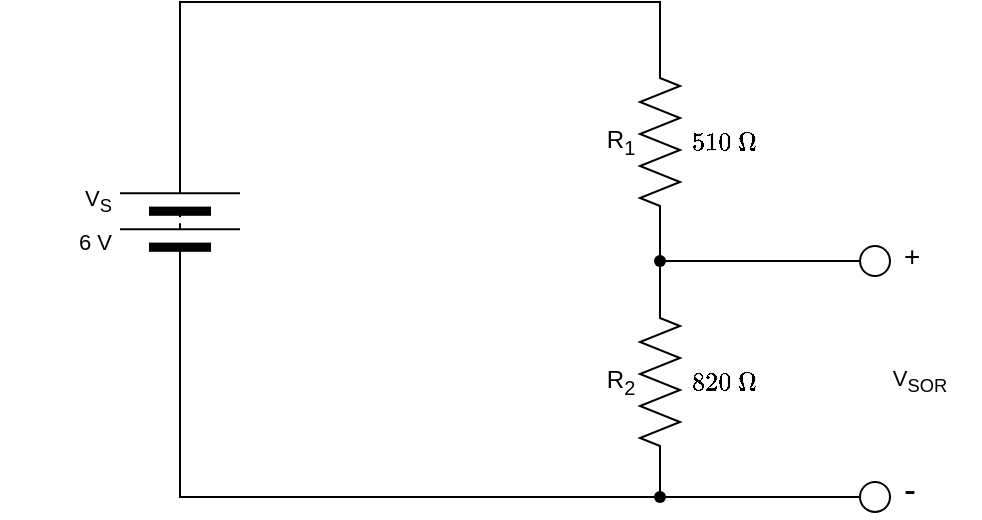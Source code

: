 <mxfile version="28.2.5">
  <diagram name="Page-1" id="FtqPRwKNyyrF7hTK9cLB">
    <mxGraphModel dx="648" dy="364" grid="1" gridSize="10" guides="1" tooltips="1" connect="1" arrows="1" fold="1" page="1" pageScale="1" pageWidth="827" pageHeight="1169" math="1" shadow="0">
      <root>
        <mxCell id="0" />
        <mxCell id="1" parent="0" />
        <mxCell id="8TD7Sc-Al0YVAq8Xacdx-14" value="$$510\ \Omega$$" style="text;align=left;verticalAlign=middle;rounded=0;fontFamily=Helvetica;fontSize=11;fontColor=default;labelBackgroundColor=default;convertToSvg=0;html=1;" parent="1" vertex="1">
          <mxGeometry x="414" y="100" width="60" height="20" as="geometry" />
        </mxCell>
        <mxCell id="8TD7Sc-Al0YVAq8Xacdx-13" value="$$820\ \Omega$$" style="text;align=left;verticalAlign=middle;rounded=0;fontFamily=Helvetica;fontSize=11;fontColor=default;labelBackgroundColor=default;convertToSvg=0;html=1;" parent="1" vertex="1">
          <mxGeometry x="414" y="220" width="60" height="20" as="geometry" />
        </mxCell>
        <mxCell id="0l5WWvCzSNFHq4BfdhfD-18" value="" style="edgeStyle=orthogonalEdgeStyle;shape=connector;rounded=0;orthogonalLoop=1;jettySize=auto;html=1;strokeColor=default;align=center;verticalAlign=middle;fontFamily=Helvetica;fontSize=11;fontColor=default;labelBackgroundColor=default;endArrow=none;endFill=0;" parent="1" source="8TD7Sc-Al0YVAq8Xacdx-1" target="0l5WWvCzSNFHq4BfdhfD-17" edge="1">
          <mxGeometry relative="1" as="geometry">
            <Array as="points">
              <mxPoint x="160" y="288" />
            </Array>
          </mxGeometry>
        </mxCell>
        <mxCell id="8TD7Sc-Al0YVAq8Xacdx-1" value="" style="pointerEvents=1;verticalLabelPosition=middle;shadow=0;dashed=0;align=center;html=1;verticalAlign=top;shape=mxgraph.electrical.miscellaneous.batteryStack;rotation=-90;horizontal=1;textDirection=vertical-lr;labelPosition=center;spacingRight=0;spacing=0;spacingTop=-3;spacingLeft=30;convertToSvg=1;" parent="1" vertex="1">
          <mxGeometry x="130" y="120" width="60" height="60" as="geometry" />
        </mxCell>
        <mxCell id="0l5WWvCzSNFHq4BfdhfD-37" style="edgeStyle=orthogonalEdgeStyle;shape=connector;rounded=0;orthogonalLoop=1;jettySize=auto;html=1;exitX=1;exitY=0.5;exitDx=0;exitDy=0;exitPerimeter=0;strokeColor=default;align=center;verticalAlign=middle;fontFamily=Helvetica;fontSize=11;fontColor=default;labelBackgroundColor=default;endArrow=none;endFill=0;" parent="1" source="8TD7Sc-Al0YVAq8Xacdx-2" target="0l5WWvCzSNFHq4BfdhfD-34" edge="1">
          <mxGeometry relative="1" as="geometry" />
        </mxCell>
        <mxCell id="8TD7Sc-Al0YVAq8Xacdx-2" value="R&lt;sub&gt;1&lt;/sub&gt;" style="pointerEvents=1;verticalLabelPosition=top;shadow=0;dashed=0;align=center;html=1;verticalAlign=middle;shape=mxgraph.electrical.resistors.resistor_2;labelPosition=center;convertToSvg=1;rotation=90;horizontal=0;textDirection=ltr;spacing=0;" parent="1" vertex="1">
          <mxGeometry x="350" y="100" width="100" height="20" as="geometry" />
        </mxCell>
        <mxCell id="0l5WWvCzSNFHq4BfdhfD-35" style="edgeStyle=orthogonalEdgeStyle;shape=connector;rounded=0;orthogonalLoop=1;jettySize=auto;html=1;exitX=0;exitY=0.5;exitDx=0;exitDy=0;exitPerimeter=0;strokeColor=default;align=center;verticalAlign=middle;fontFamily=Helvetica;fontSize=11;fontColor=default;labelBackgroundColor=default;endArrow=none;endFill=0;" parent="1" source="8TD7Sc-Al0YVAq8Xacdx-3" target="0l5WWvCzSNFHq4BfdhfD-34" edge="1">
          <mxGeometry relative="1" as="geometry" />
        </mxCell>
        <mxCell id="8TD7Sc-Al0YVAq8Xacdx-3" value="R&lt;sub&gt;2&lt;/sub&gt;" style="pointerEvents=1;verticalLabelPosition=top;shadow=0;dashed=0;align=center;html=1;verticalAlign=middle;shape=mxgraph.electrical.resistors.resistor_2;labelPosition=center;convertToSvg=1;rotation=90;horizontal=0;textDirection=ltr;spacing=0;" parent="1" vertex="1">
          <mxGeometry x="350" y="220" width="100" height="20" as="geometry" />
        </mxCell>
        <mxCell id="8TD7Sc-Al0YVAq8Xacdx-16" value="6 V" style="text;html=1;align=right;verticalAlign=middle;whiteSpace=wrap;rounded=0;fontFamily=Helvetica;fontSize=11;fontColor=default;labelBackgroundColor=default;spacingLeft=0;spacingTop=0;spacingRight=2;convertToSvg=1;" parent="1" vertex="1">
          <mxGeometry x="70" y="150" width="60" height="20" as="geometry" />
        </mxCell>
        <mxCell id="aCz2mAw2sOZBDd4RhNVQ-1" value="V&lt;sub&gt;S&lt;/sub&gt;" style="text;html=1;align=right;verticalAlign=middle;whiteSpace=wrap;rounded=0;fontFamily=Helvetica;fontSize=11;fontColor=default;labelBackgroundColor=default;spacingLeft=0;spacingTop=0;spacingRight=2;convertToSvg=1;" parent="1" vertex="1">
          <mxGeometry x="70" y="130" width="60" height="20" as="geometry" />
        </mxCell>
        <mxCell id="0l5WWvCzSNFHq4BfdhfD-1" value="" style="verticalLabelPosition=bottom;shadow=0;dashed=0;align=center;html=1;verticalAlign=top;strokeWidth=1;shape=ellipse;perimeter=ellipsePerimeter;" parent="1" vertex="1">
          <mxGeometry x="500" y="280" width="15" height="15" as="geometry" />
        </mxCell>
        <mxCell id="0l5WWvCzSNFHq4BfdhfD-6" style="edgeStyle=orthogonalEdgeStyle;rounded=0;orthogonalLoop=1;jettySize=auto;html=1;entryX=1;entryY=0.5;entryDx=0;entryDy=0;entryPerimeter=0;endArrow=none;endFill=0;" parent="1" source="0l5WWvCzSNFHq4BfdhfD-17" target="8TD7Sc-Al0YVAq8Xacdx-3" edge="1">
          <mxGeometry relative="1" as="geometry">
            <Array as="points" />
          </mxGeometry>
        </mxCell>
        <mxCell id="0l5WWvCzSNFHq4BfdhfD-36" style="edgeStyle=orthogonalEdgeStyle;shape=connector;rounded=0;orthogonalLoop=1;jettySize=auto;html=1;exitX=0;exitY=0.5;exitDx=0;exitDy=0;strokeColor=default;align=center;verticalAlign=middle;fontFamily=Helvetica;fontSize=11;fontColor=default;labelBackgroundColor=default;endArrow=none;endFill=0;entryX=0.511;entryY=0.063;entryDx=0;entryDy=0;entryPerimeter=0;" parent="1" source="0l5WWvCzSNFHq4BfdhfD-7" target="0l5WWvCzSNFHq4BfdhfD-34" edge="1">
          <mxGeometry relative="1" as="geometry" />
        </mxCell>
        <mxCell id="0l5WWvCzSNFHq4BfdhfD-7" value="" style="verticalLabelPosition=bottom;shadow=0;dashed=0;align=center;html=1;verticalAlign=top;strokeWidth=1;shape=ellipse;perimeter=ellipsePerimeter;fontFamily=Helvetica;fontSize=11;fontColor=default;labelBackgroundColor=default;" parent="1" vertex="1">
          <mxGeometry x="500" y="162" width="15" height="15" as="geometry" />
        </mxCell>
        <mxCell id="0l5WWvCzSNFHq4BfdhfD-19" value="" style="edgeStyle=orthogonalEdgeStyle;rounded=0;orthogonalLoop=1;jettySize=auto;html=1;entryDx=0;entryDy=0;entryPerimeter=0;endArrow=none;endFill=0;" parent="1" source="0l5WWvCzSNFHq4BfdhfD-1" target="0l5WWvCzSNFHq4BfdhfD-17" edge="1">
          <mxGeometry relative="1" as="geometry">
            <mxPoint x="500" y="288" as="sourcePoint" />
            <mxPoint x="400" y="280" as="targetPoint" />
            <Array as="points">
              <mxPoint x="455" y="288" />
            </Array>
          </mxGeometry>
        </mxCell>
        <mxCell id="0l5WWvCzSNFHq4BfdhfD-17" value="" style="shape=waypoint;sketch=0;size=6;pointerEvents=1;points=[];fillColor=default;resizable=0;rotatable=0;perimeter=centerPerimeter;snapToPoint=1;verticalAlign=top;shadow=0;dashed=0;horizontal=1;textDirection=vertical-lr;spacingRight=0;spacing=0;spacingTop=-3;spacingLeft=30;" parent="1" vertex="1">
          <mxGeometry x="390" y="277.5" width="20" height="20" as="geometry" />
        </mxCell>
        <mxCell id="0l5WWvCzSNFHq4BfdhfD-22" style="edgeStyle=orthogonalEdgeStyle;shape=connector;rounded=0;orthogonalLoop=1;jettySize=auto;html=1;exitX=1;exitY=0.5;exitDx=0;exitDy=0;entryX=0;entryY=0.5;entryDx=0;entryDy=0;entryPerimeter=0;strokeColor=default;align=center;verticalAlign=middle;fontFamily=Helvetica;fontSize=11;fontColor=default;labelBackgroundColor=default;endArrow=none;endFill=0;" parent="1" source="8TD7Sc-Al0YVAq8Xacdx-1" target="8TD7Sc-Al0YVAq8Xacdx-2" edge="1">
          <mxGeometry relative="1" as="geometry" />
        </mxCell>
        <mxCell id="0l5WWvCzSNFHq4BfdhfD-34" value="" style="shape=waypoint;sketch=0;fillStyle=solid;size=6;pointerEvents=1;points=[];fillColor=none;resizable=0;rotatable=0;perimeter=centerPerimeter;snapToPoint=1;fontFamily=Helvetica;fontSize=11;fontColor=default;labelBackgroundColor=default;" parent="1" vertex="1">
          <mxGeometry x="390" y="159.5" width="20" height="20" as="geometry" />
        </mxCell>
        <mxCell id="0l5WWvCzSNFHq4BfdhfD-38" value="V&lt;sub&gt;SOR&lt;/sub&gt;" style="text;strokeColor=none;align=center;fillColor=none;html=1;verticalAlign=middle;whiteSpace=wrap;rounded=0;fontFamily=Helvetica;fontSize=11;fontColor=default;labelBackgroundColor=default;convertToSvg=1;" parent="1" vertex="1">
          <mxGeometry x="500" y="222.5" width="60" height="15" as="geometry" />
        </mxCell>
        <mxCell id="0l5WWvCzSNFHq4BfdhfD-39" value="&lt;div align=&quot;left&quot;&gt;+&lt;/div&gt;" style="text;strokeColor=none;align=left;fillColor=none;html=1;verticalAlign=middle;whiteSpace=wrap;rounded=0;fontFamily=Helvetica;fontSize=14;fontColor=default;labelBackgroundColor=default;convertToSvg=1;" parent="1" vertex="1">
          <mxGeometry x="520" y="157" width="20" height="20" as="geometry" />
        </mxCell>
        <mxCell id="0l5WWvCzSNFHq4BfdhfD-40" value="-" style="text;strokeColor=none;align=left;fillColor=none;html=1;verticalAlign=middle;whiteSpace=wrap;rounded=0;fontFamily=Helvetica;fontSize=18;fontColor=default;labelBackgroundColor=default;convertToSvg=1;" parent="1" vertex="1">
          <mxGeometry x="520" y="270" width="20" height="27.5" as="geometry" />
        </mxCell>
      </root>
    </mxGraphModel>
  </diagram>
</mxfile>
